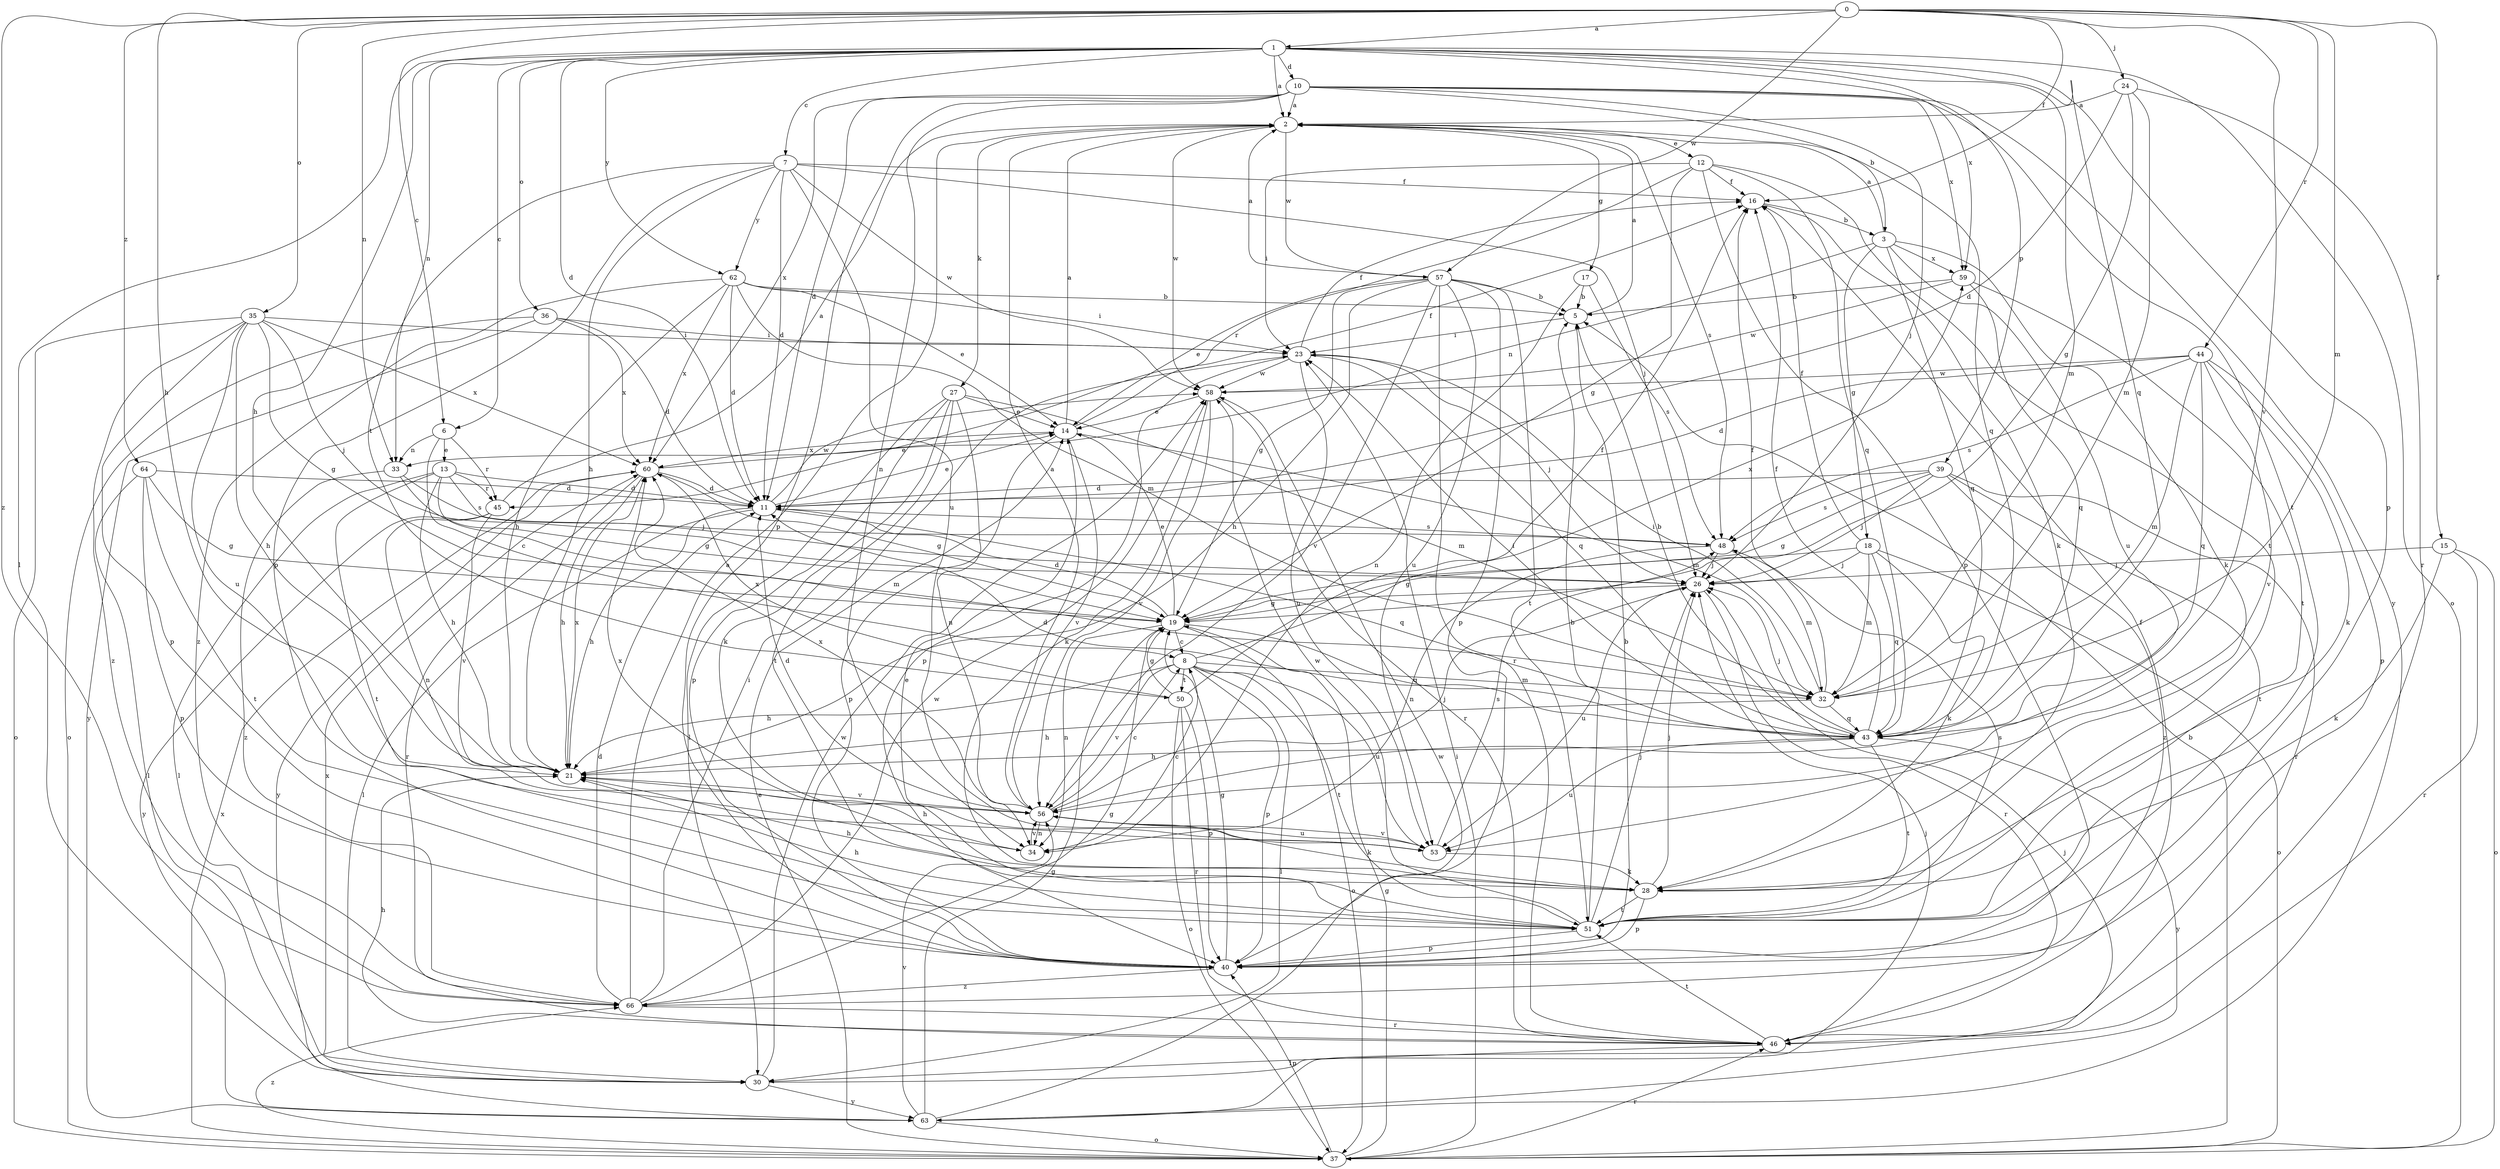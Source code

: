 strict digraph  {
0;
1;
2;
3;
5;
6;
7;
8;
10;
11;
12;
13;
14;
15;
16;
17;
18;
19;
21;
23;
24;
26;
27;
28;
30;
32;
33;
34;
35;
36;
37;
39;
40;
43;
44;
45;
46;
48;
50;
51;
53;
56;
57;
58;
59;
60;
62;
63;
64;
66;
0 -> 1  [label=a];
0 -> 6  [label=c];
0 -> 15  [label=f];
0 -> 16  [label=f];
0 -> 21  [label=h];
0 -> 24  [label=j];
0 -> 32  [label=m];
0 -> 33  [label=n];
0 -> 35  [label=o];
0 -> 44  [label=r];
0 -> 56  [label=v];
0 -> 57  [label=w];
0 -> 64  [label=z];
0 -> 66  [label=z];
1 -> 2  [label=a];
1 -> 6  [label=c];
1 -> 7  [label=c];
1 -> 10  [label=d];
1 -> 11  [label=d];
1 -> 21  [label=h];
1 -> 30  [label=l];
1 -> 32  [label=m];
1 -> 33  [label=n];
1 -> 36  [label=o];
1 -> 37  [label=o];
1 -> 39  [label=p];
1 -> 40  [label=p];
1 -> 43  [label=q];
1 -> 59  [label=x];
1 -> 62  [label=y];
2 -> 12  [label=e];
2 -> 17  [label=g];
2 -> 27  [label=k];
2 -> 43  [label=q];
2 -> 48  [label=s];
2 -> 57  [label=w];
2 -> 58  [label=w];
3 -> 2  [label=a];
3 -> 18  [label=g];
3 -> 28  [label=k];
3 -> 33  [label=n];
3 -> 43  [label=q];
3 -> 53  [label=u];
3 -> 59  [label=x];
5 -> 2  [label=a];
5 -> 23  [label=i];
6 -> 8  [label=c];
6 -> 13  [label=e];
6 -> 33  [label=n];
6 -> 45  [label=r];
7 -> 11  [label=d];
7 -> 16  [label=f];
7 -> 21  [label=h];
7 -> 26  [label=j];
7 -> 40  [label=p];
7 -> 50  [label=t];
7 -> 53  [label=u];
7 -> 58  [label=w];
7 -> 62  [label=y];
8 -> 21  [label=h];
8 -> 30  [label=l];
8 -> 32  [label=m];
8 -> 40  [label=p];
8 -> 50  [label=t];
8 -> 51  [label=t];
8 -> 53  [label=u];
8 -> 56  [label=v];
8 -> 59  [label=x];
10 -> 2  [label=a];
10 -> 3  [label=b];
10 -> 11  [label=d];
10 -> 26  [label=j];
10 -> 34  [label=n];
10 -> 40  [label=p];
10 -> 51  [label=t];
10 -> 59  [label=x];
10 -> 60  [label=x];
10 -> 63  [label=y];
11 -> 14  [label=e];
11 -> 21  [label=h];
11 -> 30  [label=l];
11 -> 43  [label=q];
11 -> 48  [label=s];
11 -> 58  [label=w];
12 -> 16  [label=f];
12 -> 19  [label=g];
12 -> 23  [label=i];
12 -> 40  [label=p];
12 -> 43  [label=q];
12 -> 45  [label=r];
12 -> 51  [label=t];
13 -> 11  [label=d];
13 -> 21  [label=h];
13 -> 26  [label=j];
13 -> 30  [label=l];
13 -> 32  [label=m];
13 -> 45  [label=r];
13 -> 51  [label=t];
14 -> 2  [label=a];
14 -> 16  [label=f];
14 -> 32  [label=m];
14 -> 40  [label=p];
14 -> 56  [label=v];
14 -> 60  [label=x];
15 -> 26  [label=j];
15 -> 28  [label=k];
15 -> 37  [label=o];
15 -> 46  [label=r];
16 -> 3  [label=b];
16 -> 28  [label=k];
17 -> 5  [label=b];
17 -> 34  [label=n];
17 -> 48  [label=s];
18 -> 16  [label=f];
18 -> 19  [label=g];
18 -> 26  [label=j];
18 -> 28  [label=k];
18 -> 32  [label=m];
18 -> 37  [label=o];
18 -> 43  [label=q];
19 -> 8  [label=c];
19 -> 11  [label=d];
19 -> 14  [label=e];
19 -> 34  [label=n];
19 -> 37  [label=o];
19 -> 43  [label=q];
21 -> 56  [label=v];
21 -> 60  [label=x];
23 -> 16  [label=f];
23 -> 26  [label=j];
23 -> 40  [label=p];
23 -> 43  [label=q];
23 -> 53  [label=u];
23 -> 58  [label=w];
24 -> 2  [label=a];
24 -> 11  [label=d];
24 -> 19  [label=g];
24 -> 32  [label=m];
24 -> 46  [label=r];
26 -> 19  [label=g];
26 -> 46  [label=r];
26 -> 53  [label=u];
27 -> 14  [label=e];
27 -> 28  [label=k];
27 -> 30  [label=l];
27 -> 32  [label=m];
27 -> 34  [label=n];
27 -> 40  [label=p];
27 -> 51  [label=t];
28 -> 21  [label=h];
28 -> 26  [label=j];
28 -> 40  [label=p];
28 -> 51  [label=t];
30 -> 26  [label=j];
30 -> 58  [label=w];
30 -> 60  [label=x];
30 -> 63  [label=y];
32 -> 16  [label=f];
32 -> 21  [label=h];
32 -> 23  [label=i];
32 -> 43  [label=q];
33 -> 19  [label=g];
33 -> 48  [label=s];
33 -> 66  [label=z];
34 -> 8  [label=c];
34 -> 21  [label=h];
34 -> 56  [label=v];
35 -> 19  [label=g];
35 -> 21  [label=h];
35 -> 23  [label=i];
35 -> 26  [label=j];
35 -> 37  [label=o];
35 -> 40  [label=p];
35 -> 53  [label=u];
35 -> 60  [label=x];
35 -> 66  [label=z];
36 -> 11  [label=d];
36 -> 23  [label=i];
36 -> 37  [label=o];
36 -> 60  [label=x];
36 -> 63  [label=y];
37 -> 5  [label=b];
37 -> 14  [label=e];
37 -> 19  [label=g];
37 -> 23  [label=i];
37 -> 40  [label=p];
37 -> 46  [label=r];
37 -> 60  [label=x];
37 -> 66  [label=z];
39 -> 11  [label=d];
39 -> 19  [label=g];
39 -> 26  [label=j];
39 -> 46  [label=r];
39 -> 48  [label=s];
39 -> 51  [label=t];
39 -> 66  [label=z];
40 -> 5  [label=b];
40 -> 19  [label=g];
40 -> 66  [label=z];
43 -> 5  [label=b];
43 -> 11  [label=d];
43 -> 16  [label=f];
43 -> 21  [label=h];
43 -> 23  [label=i];
43 -> 26  [label=j];
43 -> 51  [label=t];
43 -> 53  [label=u];
43 -> 63  [label=y];
44 -> 11  [label=d];
44 -> 28  [label=k];
44 -> 32  [label=m];
44 -> 40  [label=p];
44 -> 43  [label=q];
44 -> 48  [label=s];
44 -> 56  [label=v];
44 -> 58  [label=w];
45 -> 2  [label=a];
45 -> 34  [label=n];
45 -> 56  [label=v];
45 -> 63  [label=y];
46 -> 16  [label=f];
46 -> 21  [label=h];
46 -> 30  [label=l];
46 -> 51  [label=t];
48 -> 26  [label=j];
48 -> 32  [label=m];
48 -> 34  [label=n];
50 -> 16  [label=f];
50 -> 19  [label=g];
50 -> 37  [label=o];
50 -> 40  [label=p];
50 -> 46  [label=r];
50 -> 60  [label=x];
51 -> 5  [label=b];
51 -> 14  [label=e];
51 -> 21  [label=h];
51 -> 26  [label=j];
51 -> 40  [label=p];
51 -> 48  [label=s];
51 -> 58  [label=w];
53 -> 28  [label=k];
53 -> 48  [label=s];
53 -> 56  [label=v];
53 -> 60  [label=x];
56 -> 2  [label=a];
56 -> 8  [label=c];
56 -> 11  [label=d];
56 -> 26  [label=j];
56 -> 28  [label=k];
56 -> 34  [label=n];
56 -> 53  [label=u];
56 -> 60  [label=x];
57 -> 2  [label=a];
57 -> 5  [label=b];
57 -> 14  [label=e];
57 -> 19  [label=g];
57 -> 21  [label=h];
57 -> 40  [label=p];
57 -> 46  [label=r];
57 -> 51  [label=t];
57 -> 53  [label=u];
57 -> 56  [label=v];
58 -> 14  [label=e];
58 -> 28  [label=k];
58 -> 46  [label=r];
58 -> 56  [label=v];
59 -> 5  [label=b];
59 -> 43  [label=q];
59 -> 51  [label=t];
59 -> 58  [label=w];
60 -> 11  [label=d];
60 -> 14  [label=e];
60 -> 19  [label=g];
60 -> 21  [label=h];
60 -> 46  [label=r];
60 -> 63  [label=y];
62 -> 5  [label=b];
62 -> 11  [label=d];
62 -> 14  [label=e];
62 -> 21  [label=h];
62 -> 23  [label=i];
62 -> 32  [label=m];
62 -> 60  [label=x];
62 -> 66  [label=z];
63 -> 19  [label=g];
63 -> 26  [label=j];
63 -> 37  [label=o];
63 -> 56  [label=v];
63 -> 58  [label=w];
64 -> 11  [label=d];
64 -> 19  [label=g];
64 -> 30  [label=l];
64 -> 40  [label=p];
64 -> 51  [label=t];
66 -> 2  [label=a];
66 -> 11  [label=d];
66 -> 19  [label=g];
66 -> 23  [label=i];
66 -> 46  [label=r];
66 -> 58  [label=w];
}
